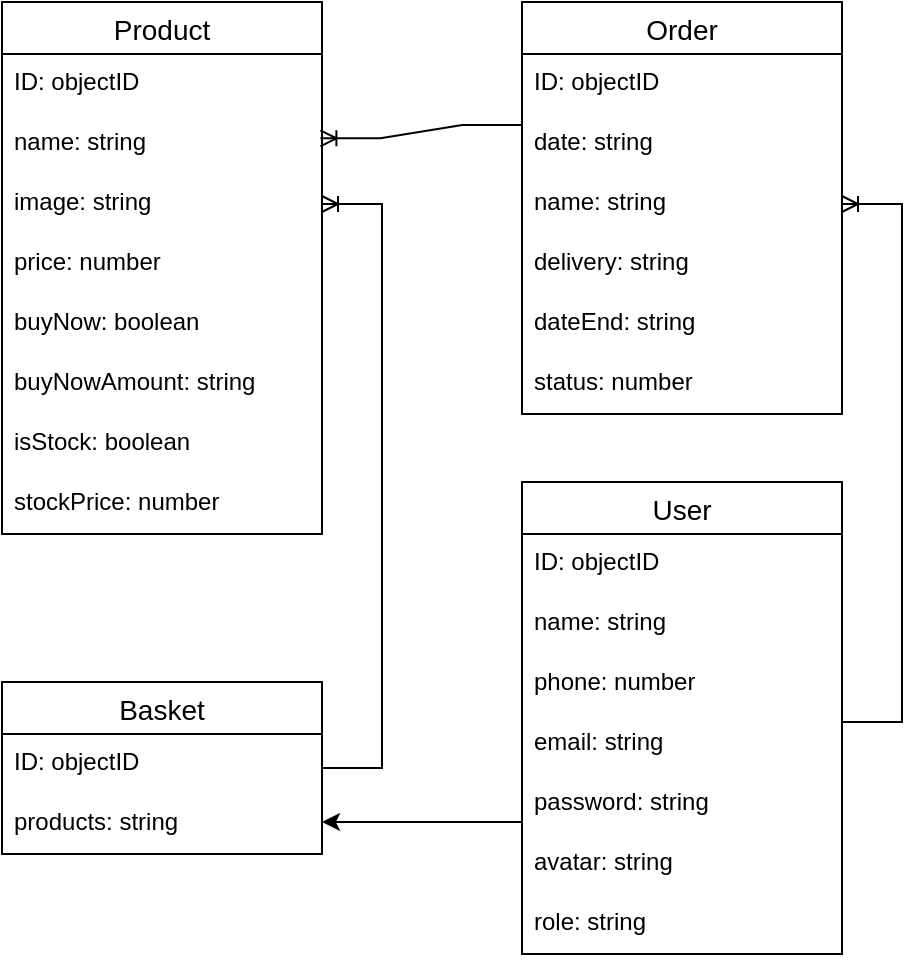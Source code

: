 <mxfile version="20.3.3" type="github">
  <diagram id="lfJtdl_VOXz-gs-BCuCl" name="Страница 1">
    <mxGraphModel dx="813" dy="454" grid="1" gridSize="10" guides="1" tooltips="1" connect="1" arrows="1" fold="1" page="1" pageScale="1" pageWidth="827" pageHeight="1169" math="0" shadow="0">
      <root>
        <mxCell id="0" />
        <mxCell id="1" parent="0" />
        <mxCell id="zh1Q-FthyR4MzTAL2CwM-40" value="User" style="swimlane;fontStyle=0;childLayout=stackLayout;horizontal=1;startSize=26;horizontalStack=0;resizeParent=1;resizeParentMax=0;resizeLast=0;collapsible=1;marginBottom=0;align=center;fontSize=14;" vertex="1" parent="1">
          <mxGeometry x="520" y="480" width="160" height="236" as="geometry" />
        </mxCell>
        <mxCell id="zh1Q-FthyR4MzTAL2CwM-41" value="ID: objectID" style="text;strokeColor=none;fillColor=none;spacingLeft=4;spacingRight=4;overflow=hidden;rotatable=0;points=[[0,0.5],[1,0.5]];portConstraint=eastwest;fontSize=12;" vertex="1" parent="zh1Q-FthyR4MzTAL2CwM-40">
          <mxGeometry y="26" width="160" height="30" as="geometry" />
        </mxCell>
        <mxCell id="zh1Q-FthyR4MzTAL2CwM-96" value="name: string" style="text;strokeColor=none;fillColor=none;spacingLeft=4;spacingRight=4;overflow=hidden;rotatable=0;points=[[0,0.5],[1,0.5]];portConstraint=eastwest;fontSize=12;" vertex="1" parent="zh1Q-FthyR4MzTAL2CwM-40">
          <mxGeometry y="56" width="160" height="30" as="geometry" />
        </mxCell>
        <mxCell id="zh1Q-FthyR4MzTAL2CwM-97" value="phone: number" style="text;strokeColor=none;fillColor=none;spacingLeft=4;spacingRight=4;overflow=hidden;rotatable=0;points=[[0,0.5],[1,0.5]];portConstraint=eastwest;fontSize=12;" vertex="1" parent="zh1Q-FthyR4MzTAL2CwM-40">
          <mxGeometry y="86" width="160" height="30" as="geometry" />
        </mxCell>
        <mxCell id="zh1Q-FthyR4MzTAL2CwM-42" value="email: string" style="text;strokeColor=none;fillColor=none;spacingLeft=4;spacingRight=4;overflow=hidden;rotatable=0;points=[[0,0.5],[1,0.5]];portConstraint=eastwest;fontSize=12;" vertex="1" parent="zh1Q-FthyR4MzTAL2CwM-40">
          <mxGeometry y="116" width="160" height="30" as="geometry" />
        </mxCell>
        <mxCell id="zh1Q-FthyR4MzTAL2CwM-43" value="password: string" style="text;strokeColor=none;fillColor=none;spacingLeft=4;spacingRight=4;overflow=hidden;rotatable=0;points=[[0,0.5],[1,0.5]];portConstraint=eastwest;fontSize=12;" vertex="1" parent="zh1Q-FthyR4MzTAL2CwM-40">
          <mxGeometry y="146" width="160" height="30" as="geometry" />
        </mxCell>
        <mxCell id="zh1Q-FthyR4MzTAL2CwM-47" value="avatar: string" style="text;strokeColor=none;fillColor=none;spacingLeft=4;spacingRight=4;overflow=hidden;rotatable=0;points=[[0,0.5],[1,0.5]];portConstraint=eastwest;fontSize=12;" vertex="1" parent="zh1Q-FthyR4MzTAL2CwM-40">
          <mxGeometry y="176" width="160" height="30" as="geometry" />
        </mxCell>
        <mxCell id="zh1Q-FthyR4MzTAL2CwM-46" value="role: string" style="text;strokeColor=none;fillColor=none;spacingLeft=4;spacingRight=4;overflow=hidden;rotatable=0;points=[[0,0.5],[1,0.5]];portConstraint=eastwest;fontSize=12;" vertex="1" parent="zh1Q-FthyR4MzTAL2CwM-40">
          <mxGeometry y="206" width="160" height="30" as="geometry" />
        </mxCell>
        <mxCell id="zh1Q-FthyR4MzTAL2CwM-53" value="Basket" style="swimlane;fontStyle=0;childLayout=stackLayout;horizontal=1;startSize=26;horizontalStack=0;resizeParent=1;resizeParentMax=0;resizeLast=0;collapsible=1;marginBottom=0;align=center;fontSize=14;" vertex="1" parent="1">
          <mxGeometry x="260" y="580" width="160" height="86" as="geometry" />
        </mxCell>
        <mxCell id="zh1Q-FthyR4MzTAL2CwM-54" value="ID: objectID" style="text;strokeColor=none;fillColor=none;spacingLeft=4;spacingRight=4;overflow=hidden;rotatable=0;points=[[0,0.5],[1,0.5]];portConstraint=eastwest;fontSize=12;" vertex="1" parent="zh1Q-FthyR4MzTAL2CwM-53">
          <mxGeometry y="26" width="160" height="30" as="geometry" />
        </mxCell>
        <mxCell id="zh1Q-FthyR4MzTAL2CwM-55" value="products: string" style="text;strokeColor=none;fillColor=none;spacingLeft=4;spacingRight=4;overflow=hidden;rotatable=0;points=[[0,0.5],[1,0.5]];portConstraint=eastwest;fontSize=12;" vertex="1" parent="zh1Q-FthyR4MzTAL2CwM-53">
          <mxGeometry y="56" width="160" height="30" as="geometry" />
        </mxCell>
        <mxCell id="zh1Q-FthyR4MzTAL2CwM-57" value="Order" style="swimlane;fontStyle=0;childLayout=stackLayout;horizontal=1;startSize=26;horizontalStack=0;resizeParent=1;resizeParentMax=0;resizeLast=0;collapsible=1;marginBottom=0;align=center;fontSize=14;" vertex="1" parent="1">
          <mxGeometry x="520" y="240" width="160" height="206" as="geometry" />
        </mxCell>
        <mxCell id="zh1Q-FthyR4MzTAL2CwM-58" value="ID: objectID" style="text;strokeColor=none;fillColor=none;spacingLeft=4;spacingRight=4;overflow=hidden;rotatable=0;points=[[0,0.5],[1,0.5]];portConstraint=eastwest;fontSize=12;" vertex="1" parent="zh1Q-FthyR4MzTAL2CwM-57">
          <mxGeometry y="26" width="160" height="30" as="geometry" />
        </mxCell>
        <mxCell id="zh1Q-FthyR4MzTAL2CwM-86" value="date: string" style="text;strokeColor=none;fillColor=none;spacingLeft=4;spacingRight=4;overflow=hidden;rotatable=0;points=[[0,0.5],[1,0.5]];portConstraint=eastwest;fontSize=12;" vertex="1" parent="zh1Q-FthyR4MzTAL2CwM-57">
          <mxGeometry y="56" width="160" height="30" as="geometry" />
        </mxCell>
        <mxCell id="zh1Q-FthyR4MzTAL2CwM-59" value="name: string" style="text;strokeColor=none;fillColor=none;spacingLeft=4;spacingRight=4;overflow=hidden;rotatable=0;points=[[0,0.5],[1,0.5]];portConstraint=eastwest;fontSize=12;" vertex="1" parent="zh1Q-FthyR4MzTAL2CwM-57">
          <mxGeometry y="86" width="160" height="30" as="geometry" />
        </mxCell>
        <mxCell id="zh1Q-FthyR4MzTAL2CwM-93" value="delivery: string" style="text;strokeColor=none;fillColor=none;spacingLeft=4;spacingRight=4;overflow=hidden;rotatable=0;points=[[0,0.5],[1,0.5]];portConstraint=eastwest;fontSize=12;" vertex="1" parent="zh1Q-FthyR4MzTAL2CwM-57">
          <mxGeometry y="116" width="160" height="30" as="geometry" />
        </mxCell>
        <mxCell id="zh1Q-FthyR4MzTAL2CwM-60" value="dateEnd: string" style="text;strokeColor=none;fillColor=none;spacingLeft=4;spacingRight=4;overflow=hidden;rotatable=0;points=[[0,0.5],[1,0.5]];portConstraint=eastwest;fontSize=12;" vertex="1" parent="zh1Q-FthyR4MzTAL2CwM-57">
          <mxGeometry y="146" width="160" height="30" as="geometry" />
        </mxCell>
        <mxCell id="zh1Q-FthyR4MzTAL2CwM-98" value="status: number" style="text;strokeColor=none;fillColor=none;spacingLeft=4;spacingRight=4;overflow=hidden;rotatable=0;points=[[0,0.5],[1,0.5]];portConstraint=eastwest;fontSize=12;" vertex="1" parent="zh1Q-FthyR4MzTAL2CwM-57">
          <mxGeometry y="176" width="160" height="30" as="geometry" />
        </mxCell>
        <mxCell id="zh1Q-FthyR4MzTAL2CwM-71" value="" style="edgeStyle=entityRelationEdgeStyle;fontSize=12;html=1;endArrow=ERoneToMany;rounded=0;exitX=1;exitY=0.133;exitDx=0;exitDy=0;exitPerimeter=0;entryX=1;entryY=0.5;entryDx=0;entryDy=0;" edge="1" parent="1" source="zh1Q-FthyR4MzTAL2CwM-42" target="zh1Q-FthyR4MzTAL2CwM-59">
          <mxGeometry width="100" height="100" relative="1" as="geometry">
            <mxPoint x="680" y="356" as="sourcePoint" />
            <mxPoint x="700" y="300" as="targetPoint" />
          </mxGeometry>
        </mxCell>
        <mxCell id="zh1Q-FthyR4MzTAL2CwM-79" value="Product" style="swimlane;fontStyle=0;childLayout=stackLayout;horizontal=1;startSize=26;horizontalStack=0;resizeParent=1;resizeParentMax=0;resizeLast=0;collapsible=1;marginBottom=0;align=center;fontSize=14;" vertex="1" parent="1">
          <mxGeometry x="260" y="240" width="160" height="266" as="geometry" />
        </mxCell>
        <mxCell id="zh1Q-FthyR4MzTAL2CwM-80" value="ID: objectID" style="text;strokeColor=none;fillColor=none;spacingLeft=4;spacingRight=4;overflow=hidden;rotatable=0;points=[[0,0.5],[1,0.5]];portConstraint=eastwest;fontSize=12;" vertex="1" parent="zh1Q-FthyR4MzTAL2CwM-79">
          <mxGeometry y="26" width="160" height="30" as="geometry" />
        </mxCell>
        <mxCell id="zh1Q-FthyR4MzTAL2CwM-81" value="name: string" style="text;strokeColor=none;fillColor=none;spacingLeft=4;spacingRight=4;overflow=hidden;rotatable=0;points=[[0,0.5],[1,0.5]];portConstraint=eastwest;fontSize=12;" vertex="1" parent="zh1Q-FthyR4MzTAL2CwM-79">
          <mxGeometry y="56" width="160" height="30" as="geometry" />
        </mxCell>
        <mxCell id="zh1Q-FthyR4MzTAL2CwM-82" value="image: string" style="text;strokeColor=none;fillColor=none;spacingLeft=4;spacingRight=4;overflow=hidden;rotatable=0;points=[[0,0.5],[1,0.5]];portConstraint=eastwest;fontSize=12;" vertex="1" parent="zh1Q-FthyR4MzTAL2CwM-79">
          <mxGeometry y="86" width="160" height="30" as="geometry" />
        </mxCell>
        <mxCell id="zh1Q-FthyR4MzTAL2CwM-89" value="price: number" style="text;strokeColor=none;fillColor=none;spacingLeft=4;spacingRight=4;overflow=hidden;rotatable=0;points=[[0,0.5],[1,0.5]];portConstraint=eastwest;fontSize=12;" vertex="1" parent="zh1Q-FthyR4MzTAL2CwM-79">
          <mxGeometry y="116" width="160" height="30" as="geometry" />
        </mxCell>
        <mxCell id="zh1Q-FthyR4MzTAL2CwM-90" value="buyNow: boolean" style="text;strokeColor=none;fillColor=none;spacingLeft=4;spacingRight=4;overflow=hidden;rotatable=0;points=[[0,0.5],[1,0.5]];portConstraint=eastwest;fontSize=12;" vertex="1" parent="zh1Q-FthyR4MzTAL2CwM-79">
          <mxGeometry y="146" width="160" height="30" as="geometry" />
        </mxCell>
        <mxCell id="zh1Q-FthyR4MzTAL2CwM-95" value="buyNowAmount: string" style="text;strokeColor=none;fillColor=none;spacingLeft=4;spacingRight=4;overflow=hidden;rotatable=0;points=[[0,0.5],[1,0.5]];portConstraint=eastwest;fontSize=12;" vertex="1" parent="zh1Q-FthyR4MzTAL2CwM-79">
          <mxGeometry y="176" width="160" height="30" as="geometry" />
        </mxCell>
        <mxCell id="zh1Q-FthyR4MzTAL2CwM-91" value="isStock: boolean" style="text;strokeColor=none;fillColor=none;spacingLeft=4;spacingRight=4;overflow=hidden;rotatable=0;points=[[0,0.5],[1,0.5]];portConstraint=eastwest;fontSize=12;" vertex="1" parent="zh1Q-FthyR4MzTAL2CwM-79">
          <mxGeometry y="206" width="160" height="30" as="geometry" />
        </mxCell>
        <mxCell id="zh1Q-FthyR4MzTAL2CwM-92" value="stockPrice: number" style="text;strokeColor=none;fillColor=none;spacingLeft=4;spacingRight=4;overflow=hidden;rotatable=0;points=[[0,0.5],[1,0.5]];portConstraint=eastwest;fontSize=12;" vertex="1" parent="zh1Q-FthyR4MzTAL2CwM-79">
          <mxGeometry y="236" width="160" height="30" as="geometry" />
        </mxCell>
        <mxCell id="zh1Q-FthyR4MzTAL2CwM-83" value="" style="edgeStyle=entityRelationEdgeStyle;fontSize=12;html=1;endArrow=ERoneToMany;rounded=0;entryX=0.995;entryY=0.406;entryDx=0;entryDy=0;entryPerimeter=0;exitX=0.001;exitY=0.184;exitDx=0;exitDy=0;exitPerimeter=0;" edge="1" parent="1" source="zh1Q-FthyR4MzTAL2CwM-86" target="zh1Q-FthyR4MzTAL2CwM-81">
          <mxGeometry width="100" height="100" relative="1" as="geometry">
            <mxPoint x="520" y="308" as="sourcePoint" />
            <mxPoint x="480" y="240" as="targetPoint" />
          </mxGeometry>
        </mxCell>
        <mxCell id="zh1Q-FthyR4MzTAL2CwM-84" value="" style="edgeStyle=entityRelationEdgeStyle;fontSize=12;html=1;endArrow=ERoneToMany;rounded=0;entryX=1;entryY=0.5;entryDx=0;entryDy=0;" edge="1" parent="1" source="zh1Q-FthyR4MzTAL2CwM-53" target="zh1Q-FthyR4MzTAL2CwM-82">
          <mxGeometry width="100" height="100" relative="1" as="geometry">
            <mxPoint x="520.8" y="392.82" as="sourcePoint" />
            <mxPoint x="420.0" y="390.0" as="targetPoint" />
          </mxGeometry>
        </mxCell>
        <mxCell id="zh1Q-FthyR4MzTAL2CwM-87" style="edgeStyle=orthogonalEdgeStyle;rounded=0;orthogonalLoop=1;jettySize=auto;html=1;exitX=0;exitY=0.5;exitDx=0;exitDy=0;" edge="1" parent="1" source="zh1Q-FthyR4MzTAL2CwM-43">
          <mxGeometry relative="1" as="geometry">
            <mxPoint x="420" y="650" as="targetPoint" />
            <Array as="points">
              <mxPoint x="520" y="650" />
              <mxPoint x="420" y="650" />
            </Array>
          </mxGeometry>
        </mxCell>
      </root>
    </mxGraphModel>
  </diagram>
</mxfile>
